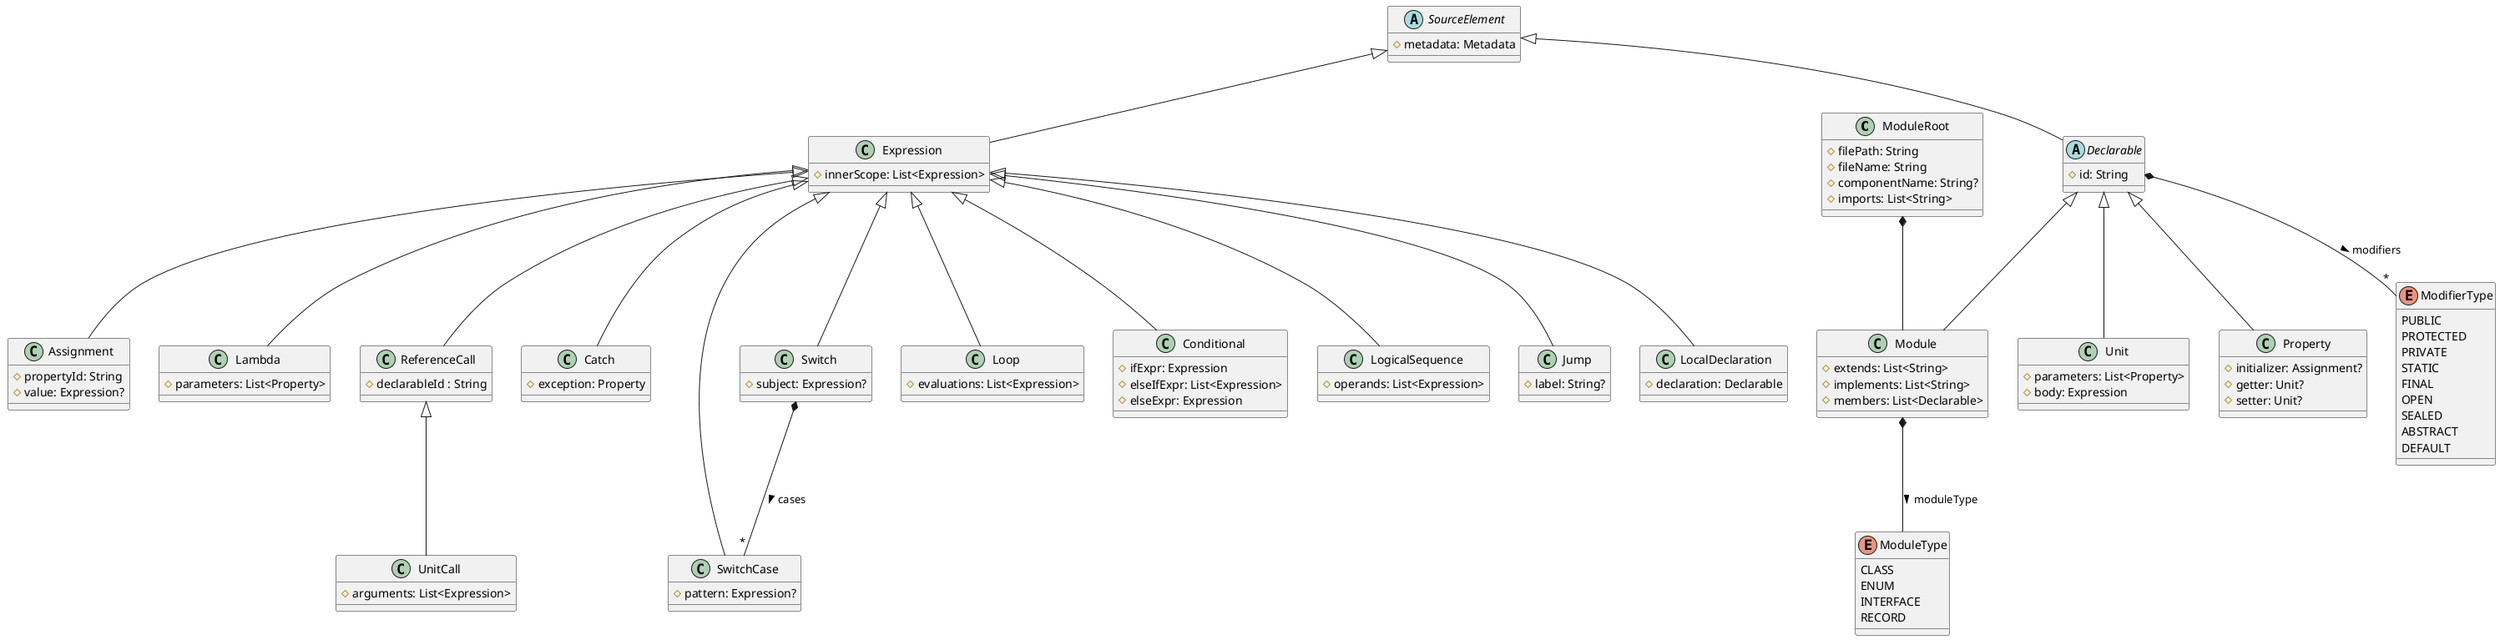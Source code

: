 @startuml
class ModuleRoot
abstract class SourceElement
class Module
class Unit
class Property
class Expression
abstract class Declarable

class Loop
class Conditional
class LogicalSequence
class Jump
class LocalDeclaration
class Assignment
class Lambda
class ReferenceCall
class UnitCall

enum ModuleType {
    CLASS
    ENUM
    INTERFACE
    RECORD
}

enum ModifierType {
    PUBLIC
    PROTECTED
    PRIVATE
    STATIC
    FINAL
    OPEN
    SEALED
    ABSTRACT
    DEFAULT
}

ModuleRoot : # filePath: String
ModuleRoot : # fileName: String
ModuleRoot : # componentName: String?
ModuleRoot : # imports: List<String>
ModuleRoot *-- Module

SourceElement : # metadata: Metadata

SourceElement <|-- Declarable
SourceElement <|-- Expression

Declarable : # id: String
Declarable *-- "*" ModifierType : modifiers >

Declarable <|-- Module
Declarable <|-- Unit
Declarable <|-- Property

Module : # extends: List<String>
Module : # implements: List<String>
Module : # members: List<Declarable>
Module *-- ModuleType : moduleType >

Unit : # parameters: List<Property>
Unit : # body: Expression

Property : # initializer: Assignment?
Property : # getter: Unit?
Property : # setter: Unit?

Expression : # innerScope: List<Expression>

Expression <|-- Loop
Expression <|-- Conditional
Expression <|-- LogicalSequence
Expression <|-- Jump
Expression <|-- LocalDeclaration
Expression <|-- Assignment
Expression <|-- Lambda
Expression <|-- Catch
Expression <|-- ReferenceCall
Expression <|-- Switch
Expression <|-- SwitchCase

ReferenceCall <|-- UnitCall

ReferenceCall : # declarableId : String

Catch : # exception: Property

Loop : # evaluations: List<Expression>

Conditional : # ifExpr: Expression
Conditional : # elseIfExpr: List<Expression>
Conditional : # elseExpr: Expression

LogicalSequence : # operands: List<Expression>

Jump : # label: String?

Lambda : # parameters: List<Property>

UnitCall : # arguments: List<Expression>

LocalDeclaration : # declaration: Declarable

Assignment : # propertyId: String
Assignment : # value: Expression?

Switch : # subject: Expression?
Switch *-- "*" SwitchCase : cases >

SwitchCase : # pattern: Expression?

@enduml
